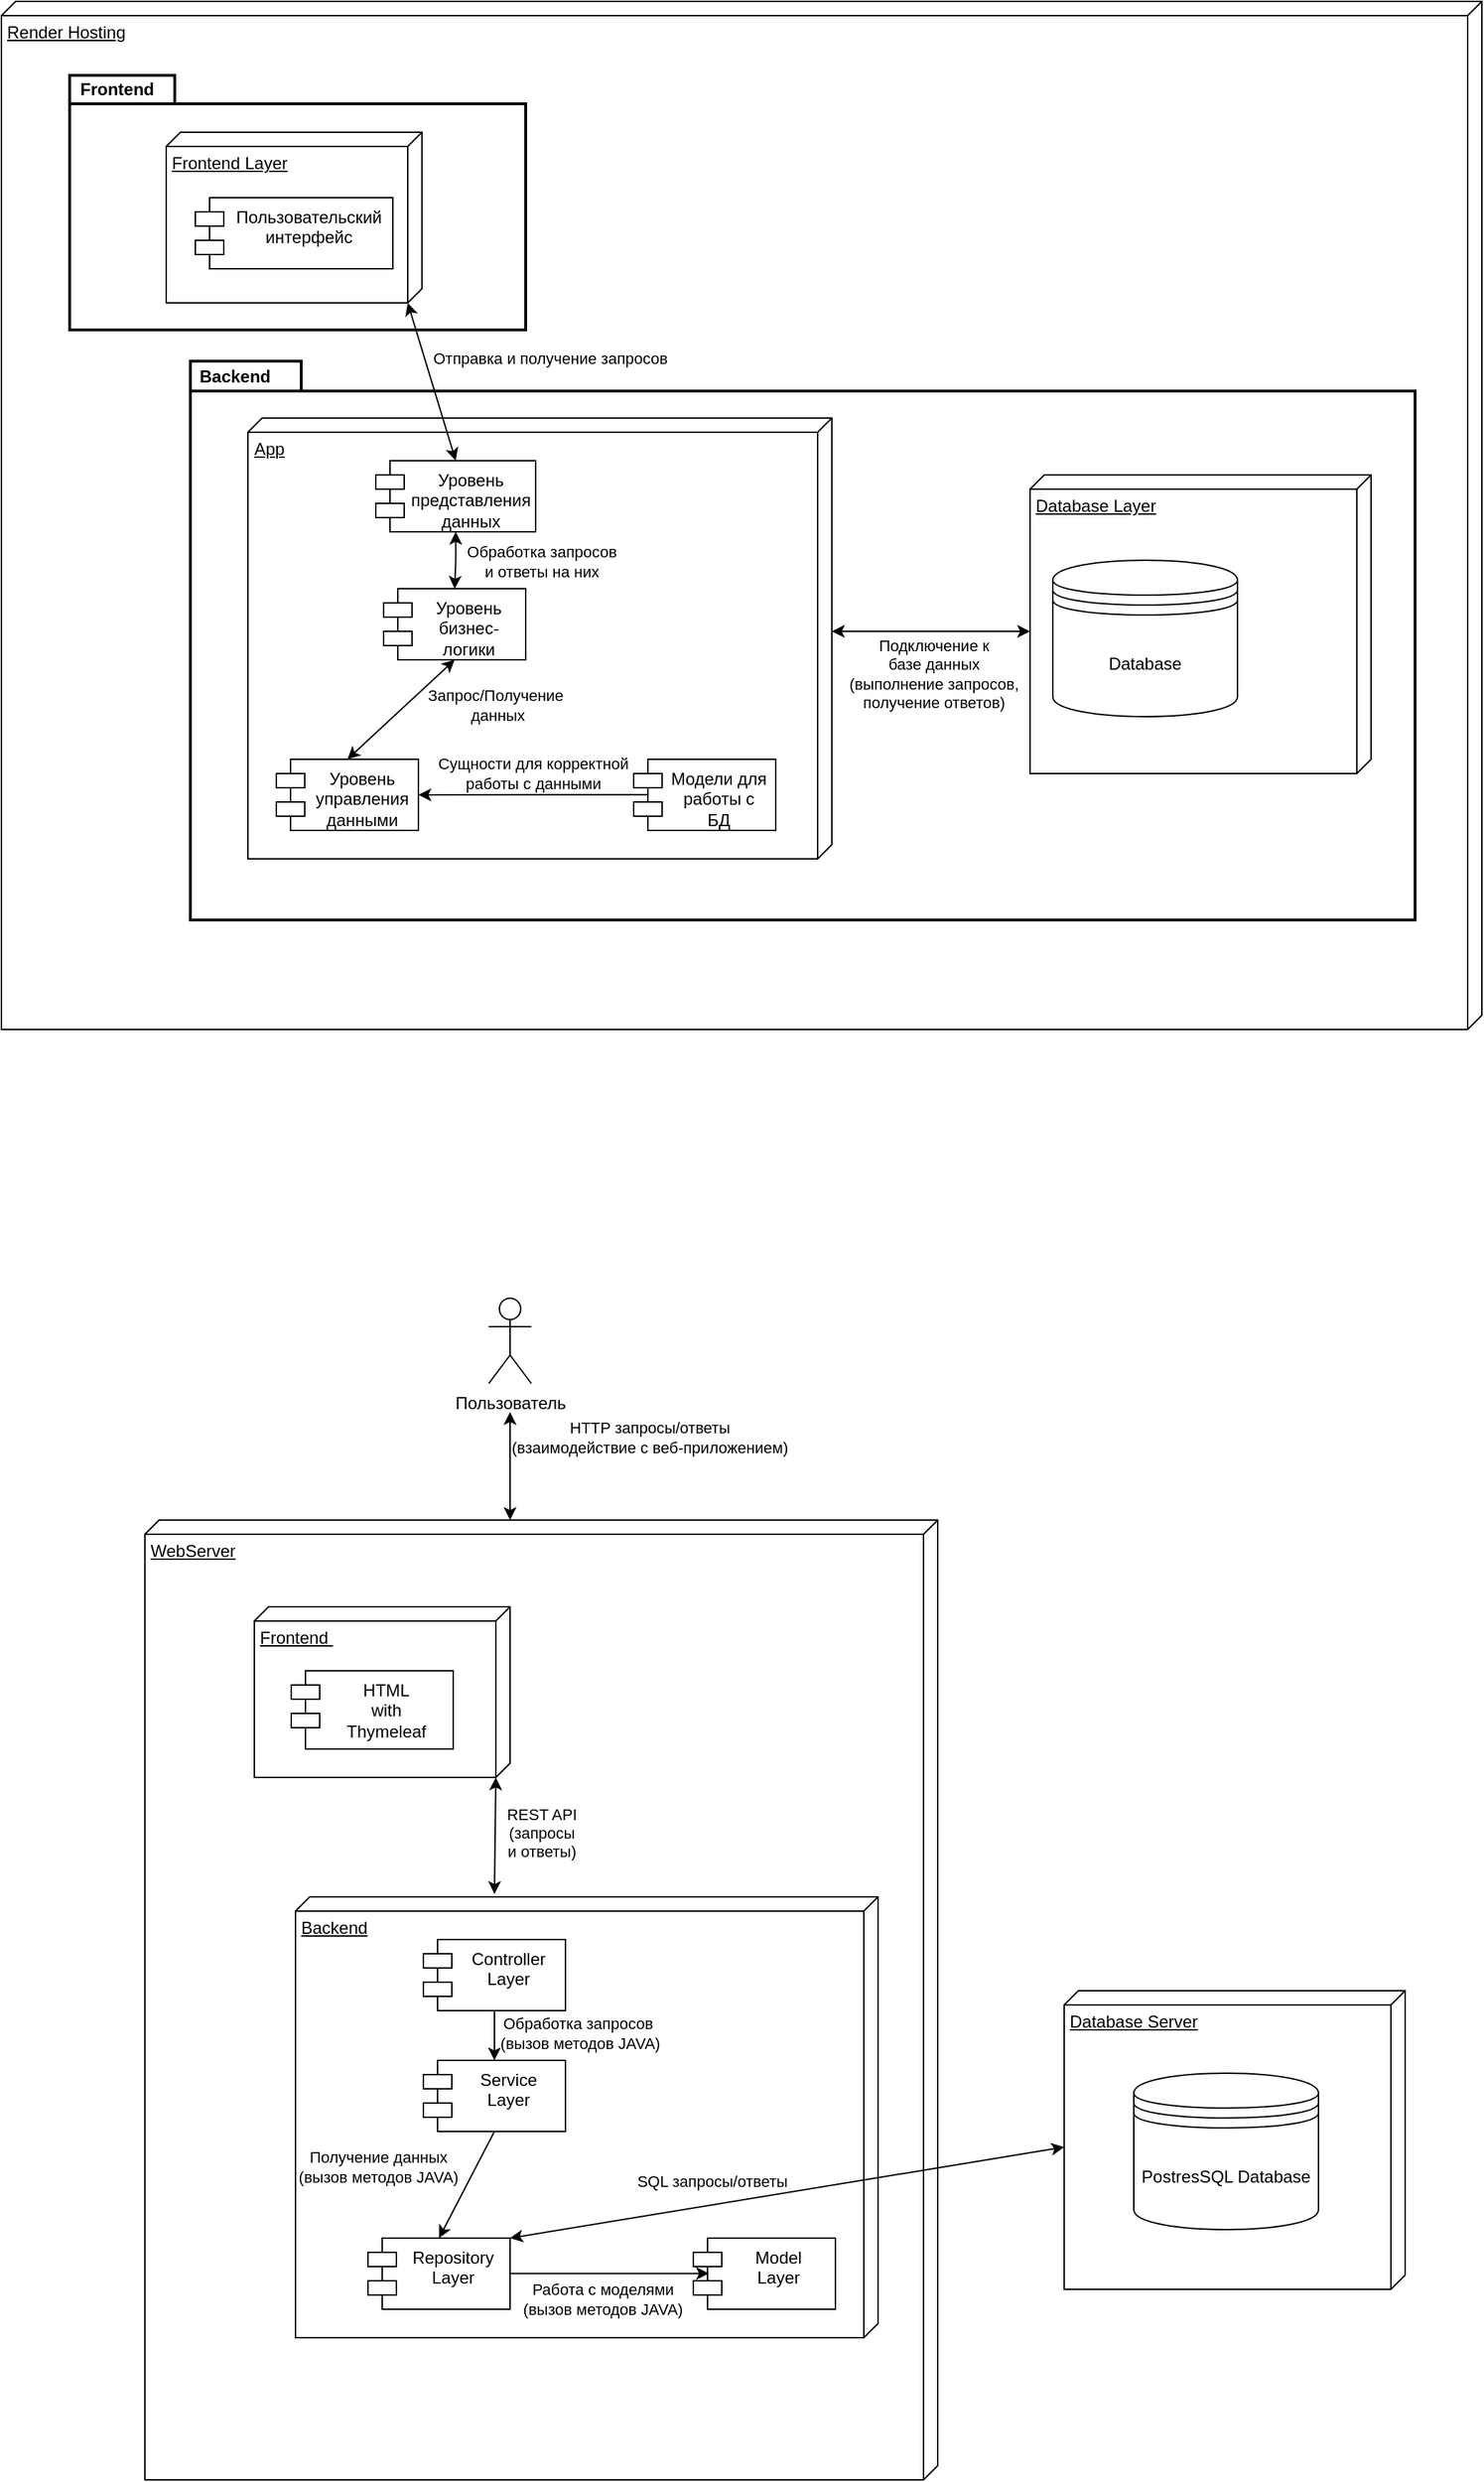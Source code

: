 <mxfile version="27.0.6">
  <diagram name="Page-1" id="5f0bae14-7c28-e335-631c-24af17079c00">
    <mxGraphModel dx="2036" dy="1305" grid="0" gridSize="10" guides="1" tooltips="1" connect="1" arrows="1" fold="1" page="0" pageScale="1" pageWidth="1100" pageHeight="850" background="none" math="0" shadow="0">
      <root>
        <mxCell id="0" />
        <mxCell id="1" parent="0" />
        <mxCell id="lL1g4DzB1vZf3QuN_lwf-24" value="Render Hosting" style="verticalAlign=top;align=left;spacingTop=8;spacingLeft=2;spacingRight=12;shape=cube;size=10;direction=south;fontStyle=4;html=1;whiteSpace=wrap;" parent="1" vertex="1">
          <mxGeometry x="-2" y="-20" width="1042" height="723" as="geometry" />
        </mxCell>
        <mxCell id="lL1g4DzB1vZf3QuN_lwf-29" value="WebServer" style="verticalAlign=top;align=left;spacingTop=8;spacingLeft=2;spacingRight=12;shape=cube;size=10;direction=south;fontStyle=4;html=1;whiteSpace=wrap;" parent="1" vertex="1">
          <mxGeometry x="99" y="1048" width="558" height="675" as="geometry" />
        </mxCell>
        <mxCell id="zEpLfYP4PXnwlcTxSNje-4" value="" style="shape=folder;tabWidth=78;tabHeight=21;tabPosition=left;strokeWidth=2;html=1;whiteSpace=wrap;align=center;" parent="1" vertex="1">
          <mxGeometry x="131" y="233" width="862" height="393" as="geometry" />
        </mxCell>
        <mxCell id="zEpLfYP4PXnwlcTxSNje-2" value="123" style="shape=folder;tabWidth=74;tabHeight=20;tabPosition=left;strokeWidth=2;html=1;whiteSpace=wrap;align=center;" parent="1" vertex="1">
          <mxGeometry x="46" y="32" width="321" height="179" as="geometry" />
        </mxCell>
        <mxCell id="lL1g4DzB1vZf3QuN_lwf-3" value="Frontend&amp;nbsp;" style="verticalAlign=top;align=left;spacingTop=8;spacingLeft=2;spacingRight=12;shape=cube;size=10;direction=south;fontStyle=4;html=1;whiteSpace=wrap;" parent="1" vertex="1">
          <mxGeometry x="176" y="1109" width="180" height="120" as="geometry" />
        </mxCell>
        <mxCell id="lL1g4DzB1vZf3QuN_lwf-4" value="HTML&lt;div&gt;with&lt;/div&gt;&lt;div&gt;Thymeleaf&lt;/div&gt;" style="shape=module;align=left;spacingLeft=20;align=center;verticalAlign=top;whiteSpace=wrap;html=1;" parent="1" vertex="1">
          <mxGeometry x="202" y="1154" width="114" height="55" as="geometry" />
        </mxCell>
        <mxCell id="lL1g4DzB1vZf3QuN_lwf-5" value="Backend" style="verticalAlign=top;align=left;spacingTop=8;spacingLeft=2;spacingRight=12;shape=cube;size=10;direction=south;fontStyle=4;html=1;whiteSpace=wrap;" parent="1" vertex="1">
          <mxGeometry x="205" y="1313" width="410" height="310" as="geometry" />
        </mxCell>
        <mxCell id="lL1g4DzB1vZf3QuN_lwf-7" value="Database Server" style="verticalAlign=top;align=left;spacingTop=8;spacingLeft=2;spacingRight=12;shape=cube;size=10;direction=south;fontStyle=4;html=1;whiteSpace=wrap;" parent="1" vertex="1">
          <mxGeometry x="746" y="1379" width="240" height="210" as="geometry" />
        </mxCell>
        <mxCell id="lL1g4DzB1vZf3QuN_lwf-8" value="PostresSQL Database" style="shape=datastore;whiteSpace=wrap;html=1;" parent="1" vertex="1">
          <mxGeometry x="795" y="1437" width="130" height="110" as="geometry" />
        </mxCell>
        <mxCell id="lL1g4DzB1vZf3QuN_lwf-16" style="edgeStyle=orthogonalEdgeStyle;rounded=0;orthogonalLoop=1;jettySize=auto;html=1;exitX=0.5;exitY=1;exitDx=0;exitDy=0;entryX=0.5;entryY=0;entryDx=0;entryDy=0;" parent="1" source="lL1g4DzB1vZf3QuN_lwf-9" target="lL1g4DzB1vZf3QuN_lwf-10" edge="1">
          <mxGeometry relative="1" as="geometry" />
        </mxCell>
        <mxCell id="lL1g4DzB1vZf3QuN_lwf-17" value="Обработка запросов&amp;nbsp;&lt;div&gt;(вызов методов JAVA)&lt;/div&gt;" style="edgeLabel;html=1;align=center;verticalAlign=middle;resizable=0;points=[];" parent="lL1g4DzB1vZf3QuN_lwf-16" vertex="1" connectable="0">
          <mxGeometry x="-0.08" y="1" relative="1" as="geometry">
            <mxPoint x="59" as="offset" />
          </mxGeometry>
        </mxCell>
        <mxCell id="lL1g4DzB1vZf3QuN_lwf-9" value="Controller Layer" style="shape=module;align=left;spacingLeft=20;align=center;verticalAlign=top;whiteSpace=wrap;html=1;" parent="1" vertex="1">
          <mxGeometry x="295" y="1343" width="100" height="50" as="geometry" />
        </mxCell>
        <mxCell id="lL1g4DzB1vZf3QuN_lwf-18" style="rounded=0;orthogonalLoop=1;jettySize=auto;html=1;exitX=0.5;exitY=1;exitDx=0;exitDy=0;entryX=0.5;entryY=0;entryDx=0;entryDy=0;" parent="1" source="lL1g4DzB1vZf3QuN_lwf-10" target="lL1g4DzB1vZf3QuN_lwf-12" edge="1">
          <mxGeometry relative="1" as="geometry" />
        </mxCell>
        <mxCell id="lL1g4DzB1vZf3QuN_lwf-19" value="Получение данных&lt;div&gt;(вызов методов JAVA)&lt;br&gt;&lt;/div&gt;" style="edgeLabel;html=1;align=center;verticalAlign=middle;resizable=0;points=[];labelBackgroundColor=none;" parent="lL1g4DzB1vZf3QuN_lwf-18" vertex="1" connectable="0">
          <mxGeometry x="0.426" y="2" relative="1" as="geometry">
            <mxPoint x="-56" y="-30" as="offset" />
          </mxGeometry>
        </mxCell>
        <mxCell id="lL1g4DzB1vZf3QuN_lwf-10" value="Service&lt;div&gt;Layer&lt;/div&gt;" style="shape=module;align=left;spacingLeft=20;align=center;verticalAlign=top;whiteSpace=wrap;html=1;" parent="1" vertex="1">
          <mxGeometry x="295" y="1428" width="100" height="50" as="geometry" />
        </mxCell>
        <mxCell id="lL1g4DzB1vZf3QuN_lwf-11" value="Model&lt;div&gt;Layer&lt;/div&gt;" style="shape=module;align=left;spacingLeft=20;align=center;verticalAlign=top;whiteSpace=wrap;html=1;" parent="1" vertex="1">
          <mxGeometry x="485" y="1553" width="100" height="50" as="geometry" />
        </mxCell>
        <mxCell id="lL1g4DzB1vZf3QuN_lwf-12" value="Repository&lt;div&gt;Layer&lt;/div&gt;" style="shape=module;align=left;spacingLeft=20;align=center;verticalAlign=top;whiteSpace=wrap;html=1;" parent="1" vertex="1">
          <mxGeometry x="256" y="1553" width="100" height="50" as="geometry" />
        </mxCell>
        <mxCell id="lL1g4DzB1vZf3QuN_lwf-13" style="rounded=0;orthogonalLoop=1;jettySize=auto;html=1;exitX=0;exitY=0;exitDx=120;exitDy=10;exitPerimeter=0;startArrow=classic;startFill=1;" parent="1" source="lL1g4DzB1vZf3QuN_lwf-3" edge="1">
          <mxGeometry relative="1" as="geometry">
            <mxPoint x="345" y="1311" as="targetPoint" />
          </mxGeometry>
        </mxCell>
        <mxCell id="lL1g4DzB1vZf3QuN_lwf-15" value="REST API &lt;br&gt;(запросы&lt;div&gt;и ответы)&lt;/div&gt;" style="edgeLabel;html=1;align=center;verticalAlign=middle;resizable=0;points=[];labelBackgroundColor=none;" parent="lL1g4DzB1vZf3QuN_lwf-13" vertex="1" connectable="0">
          <mxGeometry x="-0.253" y="3" relative="1" as="geometry">
            <mxPoint x="29" y="8" as="offset" />
          </mxGeometry>
        </mxCell>
        <mxCell id="lL1g4DzB1vZf3QuN_lwf-20" style="rounded=0;orthogonalLoop=1;jettySize=auto;html=1;exitX=1;exitY=0.5;exitDx=0;exitDy=0;entryX=0.11;entryY=0.5;entryDx=0;entryDy=0;entryPerimeter=0;startArrow=none;startFill=0;" parent="1" edge="1">
          <mxGeometry relative="1" as="geometry">
            <mxPoint x="356" y="1577.85" as="sourcePoint" />
            <mxPoint x="496" y="1577.85" as="targetPoint" />
          </mxGeometry>
        </mxCell>
        <mxCell id="lL1g4DzB1vZf3QuN_lwf-21" value="Работа с моделями&lt;div&gt;(вызов методов JAVA)&lt;br&gt;&lt;/div&gt;" style="edgeLabel;html=1;align=center;verticalAlign=middle;resizable=0;points=[];" parent="lL1g4DzB1vZf3QuN_lwf-20" vertex="1" connectable="0">
          <mxGeometry x="-0.179" relative="1" as="geometry">
            <mxPoint x="7" y="18" as="offset" />
          </mxGeometry>
        </mxCell>
        <mxCell id="lL1g4DzB1vZf3QuN_lwf-22" style="rounded=0;orthogonalLoop=1;jettySize=auto;html=1;exitX=1;exitY=0;exitDx=0;exitDy=0;entryX=0;entryY=0;entryDx=110;entryDy=240;entryPerimeter=0;startArrow=classic;startFill=1;" parent="1" source="lL1g4DzB1vZf3QuN_lwf-12" target="lL1g4DzB1vZf3QuN_lwf-7" edge="1">
          <mxGeometry relative="1" as="geometry" />
        </mxCell>
        <mxCell id="lL1g4DzB1vZf3QuN_lwf-23" value="SQL запросы/ответы" style="edgeLabel;html=1;align=center;verticalAlign=middle;resizable=0;points=[];" parent="lL1g4DzB1vZf3QuN_lwf-22" vertex="1" connectable="0">
          <mxGeometry x="-0.479" y="2" relative="1" as="geometry">
            <mxPoint x="40" y="-22" as="offset" />
          </mxGeometry>
        </mxCell>
        <mxCell id="lL1g4DzB1vZf3QuN_lwf-25" value="Пользователь" style="shape=umlActor;verticalLabelPosition=bottom;verticalAlign=top;html=1;outlineConnect=0;" parent="1" vertex="1">
          <mxGeometry x="341" y="892" width="30" height="60" as="geometry" />
        </mxCell>
        <mxCell id="lL1g4DzB1vZf3QuN_lwf-27" value="Database Layer" style="verticalAlign=top;align=left;spacingTop=8;spacingLeft=2;spacingRight=12;shape=cube;size=10;direction=south;fontStyle=4;html=1;whiteSpace=wrap;" parent="1" vertex="1">
          <mxGeometry x="722" y="313" width="240" height="210" as="geometry" />
        </mxCell>
        <mxCell id="lL1g4DzB1vZf3QuN_lwf-28" value="Database" style="shape=datastore;whiteSpace=wrap;html=1;" parent="1" vertex="1">
          <mxGeometry x="738" y="373" width="130" height="110" as="geometry" />
        </mxCell>
        <mxCell id="lL1g4DzB1vZf3QuN_lwf-30" value="Frontend Layer" style="verticalAlign=top;align=left;spacingTop=8;spacingLeft=2;spacingRight=12;shape=cube;size=10;direction=south;fontStyle=4;html=1;whiteSpace=wrap;" parent="1" vertex="1">
          <mxGeometry x="114" y="72" width="180" height="120" as="geometry" />
        </mxCell>
        <mxCell id="lL1g4DzB1vZf3QuN_lwf-31" value="Пользовательский&lt;div&gt;интерфейс&lt;/div&gt;" style="shape=module;align=left;spacingLeft=20;align=center;verticalAlign=top;whiteSpace=wrap;html=1;" parent="1" vertex="1">
          <mxGeometry x="134.5" y="118" width="139" height="50" as="geometry" />
        </mxCell>
        <mxCell id="lL1g4DzB1vZf3QuN_lwf-32" value="App" style="verticalAlign=top;align=left;spacingTop=8;spacingLeft=2;spacingRight=12;shape=cube;size=10;direction=south;fontStyle=4;html=1;whiteSpace=wrap;" parent="1" vertex="1">
          <mxGeometry x="171.5" y="273" width="411" height="310" as="geometry" />
        </mxCell>
        <mxCell id="lL1g4DzB1vZf3QuN_lwf-33" style="edgeStyle=orthogonalEdgeStyle;rounded=0;orthogonalLoop=1;jettySize=auto;html=1;exitX=0.5;exitY=1;exitDx=0;exitDy=0;entryX=0.5;entryY=0;entryDx=0;entryDy=0;startArrow=classic;startFill=1;" parent="1" source="lL1g4DzB1vZf3QuN_lwf-35" target="lL1g4DzB1vZf3QuN_lwf-38" edge="1">
          <mxGeometry relative="1" as="geometry" />
        </mxCell>
        <mxCell id="lL1g4DzB1vZf3QuN_lwf-34" value="Обработка запросов&lt;div&gt;и ответы на них&lt;/div&gt;" style="edgeLabel;html=1;align=center;verticalAlign=middle;resizable=0;points=[];" parent="lL1g4DzB1vZf3QuN_lwf-33" vertex="1" connectable="0">
          <mxGeometry x="-0.08" y="1" relative="1" as="geometry">
            <mxPoint x="59" y="2" as="offset" />
          </mxGeometry>
        </mxCell>
        <mxCell id="lL1g4DzB1vZf3QuN_lwf-35" value="Уровень&lt;br&gt;представления&lt;br&gt;данных" style="shape=module;align=left;spacingLeft=20;align=center;verticalAlign=top;whiteSpace=wrap;html=1;" parent="1" vertex="1">
          <mxGeometry x="261.5" y="303" width="112.5" height="50" as="geometry" />
        </mxCell>
        <mxCell id="lL1g4DzB1vZf3QuN_lwf-36" style="rounded=0;orthogonalLoop=1;jettySize=auto;html=1;exitX=0.5;exitY=1;exitDx=0;exitDy=0;entryX=0.5;entryY=0;entryDx=0;entryDy=0;startArrow=classic;startFill=1;" parent="1" source="lL1g4DzB1vZf3QuN_lwf-38" target="lL1g4DzB1vZf3QuN_lwf-40" edge="1">
          <mxGeometry relative="1" as="geometry" />
        </mxCell>
        <mxCell id="lL1g4DzB1vZf3QuN_lwf-37" value="Запрос/Получение&amp;nbsp;&lt;div&gt;данных&lt;/div&gt;" style="edgeLabel;html=1;align=center;verticalAlign=middle;resizable=0;points=[];" parent="lL1g4DzB1vZf3QuN_lwf-36" vertex="1" connectable="0">
          <mxGeometry x="0.426" y="2" relative="1" as="geometry">
            <mxPoint x="82" y="-20" as="offset" />
          </mxGeometry>
        </mxCell>
        <mxCell id="lL1g4DzB1vZf3QuN_lwf-38" value="Уровень&lt;br&gt;бизнес-логики" style="shape=module;align=left;spacingLeft=20;align=center;verticalAlign=top;whiteSpace=wrap;html=1;" parent="1" vertex="1">
          <mxGeometry x="267" y="393" width="100" height="50" as="geometry" />
        </mxCell>
        <mxCell id="lL1g4DzB1vZf3QuN_lwf-39" value="Модели для&lt;br&gt;работы с&lt;br&gt;БД" style="shape=module;align=left;spacingLeft=20;align=center;verticalAlign=top;whiteSpace=wrap;html=1;" parent="1" vertex="1">
          <mxGeometry x="443" y="513" width="100" height="50" as="geometry" />
        </mxCell>
        <mxCell id="lL1g4DzB1vZf3QuN_lwf-40" value="Уровень&lt;br&gt;управления данными" style="shape=module;align=left;spacingLeft=20;align=center;verticalAlign=top;whiteSpace=wrap;html=1;" parent="1" vertex="1">
          <mxGeometry x="191.5" y="513" width="100" height="50" as="geometry" />
        </mxCell>
        <mxCell id="lL1g4DzB1vZf3QuN_lwf-41" style="rounded=0;orthogonalLoop=1;jettySize=auto;html=1;exitX=0;exitY=0;exitDx=120;exitDy=10;exitPerimeter=0;entryX=0.5;entryY=0;entryDx=0;entryDy=0;startArrow=classic;startFill=1;" parent="1" source="lL1g4DzB1vZf3QuN_lwf-30" target="lL1g4DzB1vZf3QuN_lwf-35" edge="1">
          <mxGeometry relative="1" as="geometry">
            <mxPoint x="281.5" y="243" as="sourcePoint" />
          </mxGeometry>
        </mxCell>
        <mxCell id="lL1g4DzB1vZf3QuN_lwf-42" value="Отправка и получение запросов" style="edgeLabel;html=1;align=center;verticalAlign=middle;resizable=0;points=[];" parent="lL1g4DzB1vZf3QuN_lwf-41" vertex="1" connectable="0">
          <mxGeometry x="-0.253" y="3" relative="1" as="geometry">
            <mxPoint x="84" y="-2" as="offset" />
          </mxGeometry>
        </mxCell>
        <mxCell id="lL1g4DzB1vZf3QuN_lwf-43" style="rounded=0;orthogonalLoop=1;jettySize=auto;html=1;exitX=1;exitY=0.5;exitDx=0;exitDy=0;entryX=0.103;entryY=0.497;entryDx=0;entryDy=0;entryPerimeter=0;startArrow=classic;startFill=1;endArrow=none;" parent="1" source="lL1g4DzB1vZf3QuN_lwf-40" target="lL1g4DzB1vZf3QuN_lwf-39" edge="1">
          <mxGeometry relative="1" as="geometry" />
        </mxCell>
        <mxCell id="lL1g4DzB1vZf3QuN_lwf-44" value="Сущности для корректной &lt;br&gt;работы с данными" style="edgeLabel;html=1;align=center;verticalAlign=middle;resizable=0;points=[];" parent="lL1g4DzB1vZf3QuN_lwf-43" vertex="1" connectable="0">
          <mxGeometry x="-0.179" relative="1" as="geometry">
            <mxPoint x="14" y="-15" as="offset" />
          </mxGeometry>
        </mxCell>
        <mxCell id="lL1g4DzB1vZf3QuN_lwf-45" value="" style="edgeStyle=orthogonalEdgeStyle;rounded=0;orthogonalLoop=1;jettySize=auto;html=1;startArrow=classic;startFill=1;" parent="1" edge="1">
          <mxGeometry relative="1" as="geometry">
            <mxPoint x="356" y="972" as="sourcePoint" />
            <mxPoint x="356" y="1048" as="targetPoint" />
          </mxGeometry>
        </mxCell>
        <mxCell id="lL1g4DzB1vZf3QuN_lwf-46" value="HTTP запросы/ответы&lt;div&gt;(взаимодействие с веб-приложением)&lt;/div&gt;" style="edgeLabel;html=1;align=center;verticalAlign=middle;resizable=0;points=[];labelBackgroundColor=none;" parent="lL1g4DzB1vZf3QuN_lwf-45" vertex="1" connectable="0">
          <mxGeometry x="0.304" y="-1" relative="1" as="geometry">
            <mxPoint x="99" y="-32" as="offset" />
          </mxGeometry>
        </mxCell>
        <mxCell id="lL1g4DzB1vZf3QuN_lwf-47" style="rounded=0;orthogonalLoop=1;jettySize=auto;html=1;exitX=0;exitY=0;exitDx=150;exitDy=0;exitPerimeter=0;entryX=0;entryY=0;entryDx=110;entryDy=240;entryPerimeter=0;startArrow=classic;startFill=1;" parent="1" source="lL1g4DzB1vZf3QuN_lwf-32" target="lL1g4DzB1vZf3QuN_lwf-27" edge="1">
          <mxGeometry relative="1" as="geometry" />
        </mxCell>
        <mxCell id="lL1g4DzB1vZf3QuN_lwf-48" value="Подключение к&lt;div&gt;базе данных&lt;br&gt;(выполнение запросов, &lt;br&gt;получение ответов)&lt;/div&gt;" style="edgeLabel;html=1;align=center;verticalAlign=middle;resizable=0;points=[];labelBackgroundColor=none;" parent="lL1g4DzB1vZf3QuN_lwf-47" vertex="1" connectable="0">
          <mxGeometry x="0.207" y="1" relative="1" as="geometry">
            <mxPoint x="-13" y="31" as="offset" />
          </mxGeometry>
        </mxCell>
        <mxCell id="zEpLfYP4PXnwlcTxSNje-3" value="&lt;b&gt;Frontend&lt;/b&gt;" style="text;html=1;align=center;verticalAlign=middle;resizable=0;points=[];autosize=1;strokeColor=none;fillColor=none;" parent="1" vertex="1">
          <mxGeometry x="44" y="29" width="70" height="26" as="geometry" />
        </mxCell>
        <mxCell id="zEpLfYP4PXnwlcTxSNje-5" value="&lt;b&gt;Backend&lt;/b&gt;" style="text;html=1;align=center;verticalAlign=middle;resizable=0;points=[];autosize=1;strokeColor=none;fillColor=none;" parent="1" vertex="1">
          <mxGeometry x="128" y="231" width="68" height="26" as="geometry" />
        </mxCell>
        <mxCell id="4SomBUl-GAu_KjxZ-yqg-1" value="" style="shape=image;verticalLabelPosition=bottom;labelBackgroundColor=default;verticalAlign=top;aspect=fixed;imageAspect=0;image=https://lmsdo.rea.ru/pluginfile.php/14950/course/overviewfiles/react%404x.png;" parent="1" vertex="1">
          <mxGeometry x="242" y="75" width="51" height="51" as="geometry" />
        </mxCell>
        <mxCell id="4SomBUl-GAu_KjxZ-yqg-3" value="" style="shape=image;verticalLabelPosition=bottom;labelBackgroundColor=default;verticalAlign=top;aspect=fixed;imageAspect=0;image=https://user-images.githubusercontent.com/81221395/146988241-e9b117b4-745a-4d71-bc41-752e6f04f2b2.png;" parent="1" vertex="1">
          <mxGeometry x="863" y="322" width="89.5" height="74.27" as="geometry" />
        </mxCell>
        <mxCell id="rFtmG5b3M1G18vE-82-Z-8" value="" style="shape=image;verticalLabelPosition=bottom;labelBackgroundColor=default;verticalAlign=top;aspect=fixed;imageAspect=0;image=https://2.bp.blogspot.com/-KHc5xYpmkgU/WuawLB0BKnI/AAAAAAAAAzo/xu5gYEcXAcM8_SgZe84latdble-NN2I2QCLcBGAs/s1600/express.thumb.png;" vertex="1" parent="1">
          <mxGeometry x="437" y="263" width="133" height="83.12" as="geometry" />
        </mxCell>
        <mxCell id="rFtmG5b3M1G18vE-82-Z-9" value="" style="shape=image;verticalLabelPosition=bottom;labelBackgroundColor=default;verticalAlign=top;aspect=fixed;imageAspect=0;image=https://dashboard.render.com/favicon-light.png;" vertex="1" parent="1">
          <mxGeometry x="894.002" y="-1.996" width="128" height="128" as="geometry" />
        </mxCell>
      </root>
    </mxGraphModel>
  </diagram>
</mxfile>
